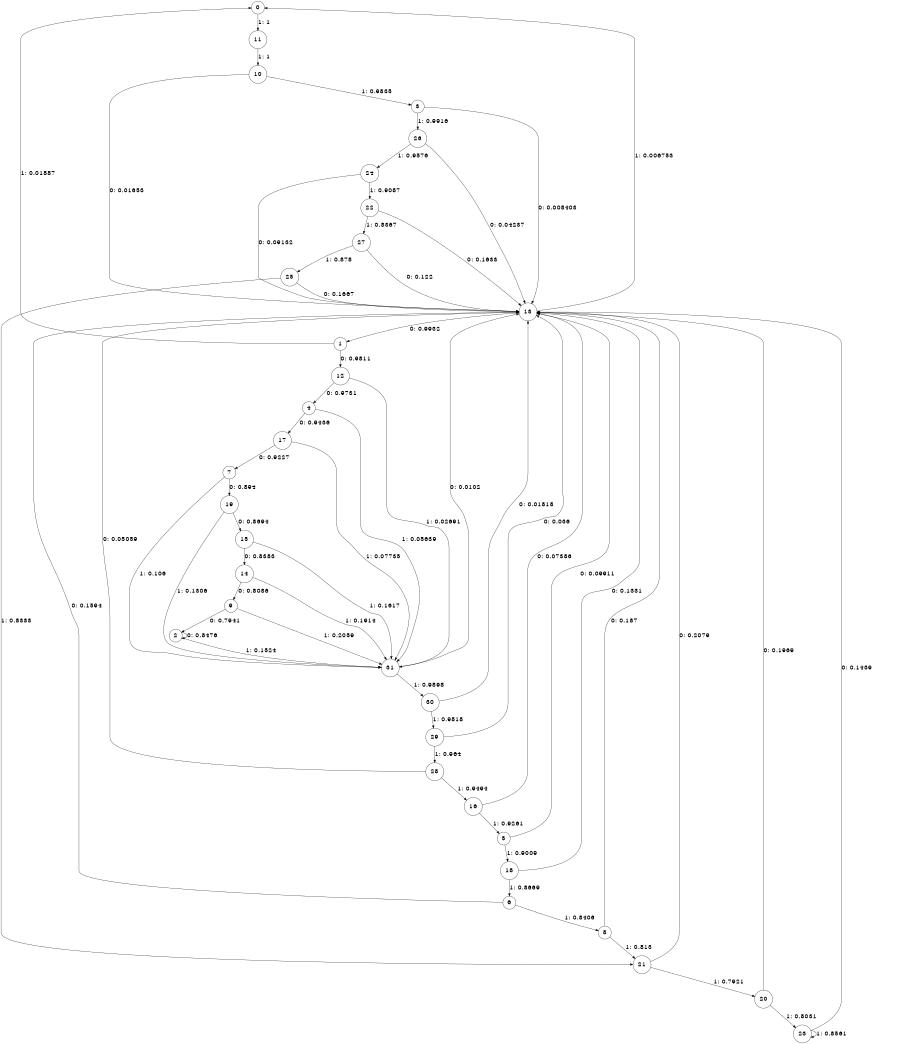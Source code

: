 digraph "ch4_face_source_L14" {
size = "6,8.5";
ratio = "fill";
node [shape = circle];
node [fontsize = 24];
edge [fontsize = 24];
0 -> 11 [label = "1: 1        "];
1 -> 12 [label = "0: 0.9811   "];
1 -> 0 [label = "1: 0.01887  "];
2 -> 2 [label = "0: 0.8476   "];
2 -> 31 [label = "1: 0.1524   "];
3 -> 13 [label = "0: 0.008403  "];
3 -> 26 [label = "1: 0.9916   "];
4 -> 17 [label = "0: 0.9436   "];
4 -> 31 [label = "1: 0.05639  "];
5 -> 13 [label = "0: 0.09911  "];
5 -> 18 [label = "1: 0.9009   "];
6 -> 13 [label = "0: 0.1594   "];
6 -> 8 [label = "1: 0.8406   "];
7 -> 19 [label = "0: 0.894    "];
7 -> 31 [label = "1: 0.106    "];
8 -> 13 [label = "0: 0.187    "];
8 -> 21 [label = "1: 0.813    "];
9 -> 2 [label = "0: 0.7941   "];
9 -> 31 [label = "1: 0.2059   "];
10 -> 13 [label = "0: 0.01653  "];
10 -> 3 [label = "1: 0.9835   "];
11 -> 10 [label = "1: 1        "];
12 -> 4 [label = "0: 0.9731   "];
12 -> 31 [label = "1: 0.02691  "];
13 -> 1 [label = "0: 0.9932   "];
13 -> 0 [label = "1: 0.006753  "];
14 -> 9 [label = "0: 0.8086   "];
14 -> 31 [label = "1: 0.1914   "];
15 -> 14 [label = "0: 0.8383   "];
15 -> 31 [label = "1: 0.1617   "];
16 -> 13 [label = "0: 0.07386  "];
16 -> 5 [label = "1: 0.9261   "];
17 -> 7 [label = "0: 0.9227   "];
17 -> 31 [label = "1: 0.07735  "];
18 -> 13 [label = "0: 0.1331   "];
18 -> 6 [label = "1: 0.8669   "];
19 -> 15 [label = "0: 0.8694   "];
19 -> 31 [label = "1: 0.1306   "];
20 -> 13 [label = "0: 0.1969   "];
20 -> 23 [label = "1: 0.8031   "];
21 -> 13 [label = "0: 0.2079   "];
21 -> 20 [label = "1: 0.7921   "];
22 -> 13 [label = "0: 0.1633   "];
22 -> 27 [label = "1: 0.8367   "];
23 -> 13 [label = "0: 0.1439   "];
23 -> 23 [label = "1: 0.8561   "];
24 -> 13 [label = "0: 0.09132  "];
24 -> 22 [label = "1: 0.9087   "];
25 -> 13 [label = "0: 0.1667   "];
25 -> 21 [label = "1: 0.8333   "];
26 -> 13 [label = "0: 0.04237  "];
26 -> 24 [label = "1: 0.9576   "];
27 -> 13 [label = "0: 0.122    "];
27 -> 25 [label = "1: 0.878    "];
28 -> 13 [label = "0: 0.05059  "];
28 -> 16 [label = "1: 0.9494   "];
29 -> 13 [label = "0: 0.036    "];
29 -> 28 [label = "1: 0.964    "];
30 -> 13 [label = "0: 0.01818  "];
30 -> 29 [label = "1: 0.9818   "];
31 -> 13 [label = "0: 0.0102   "];
31 -> 30 [label = "1: 0.9898   "];
}